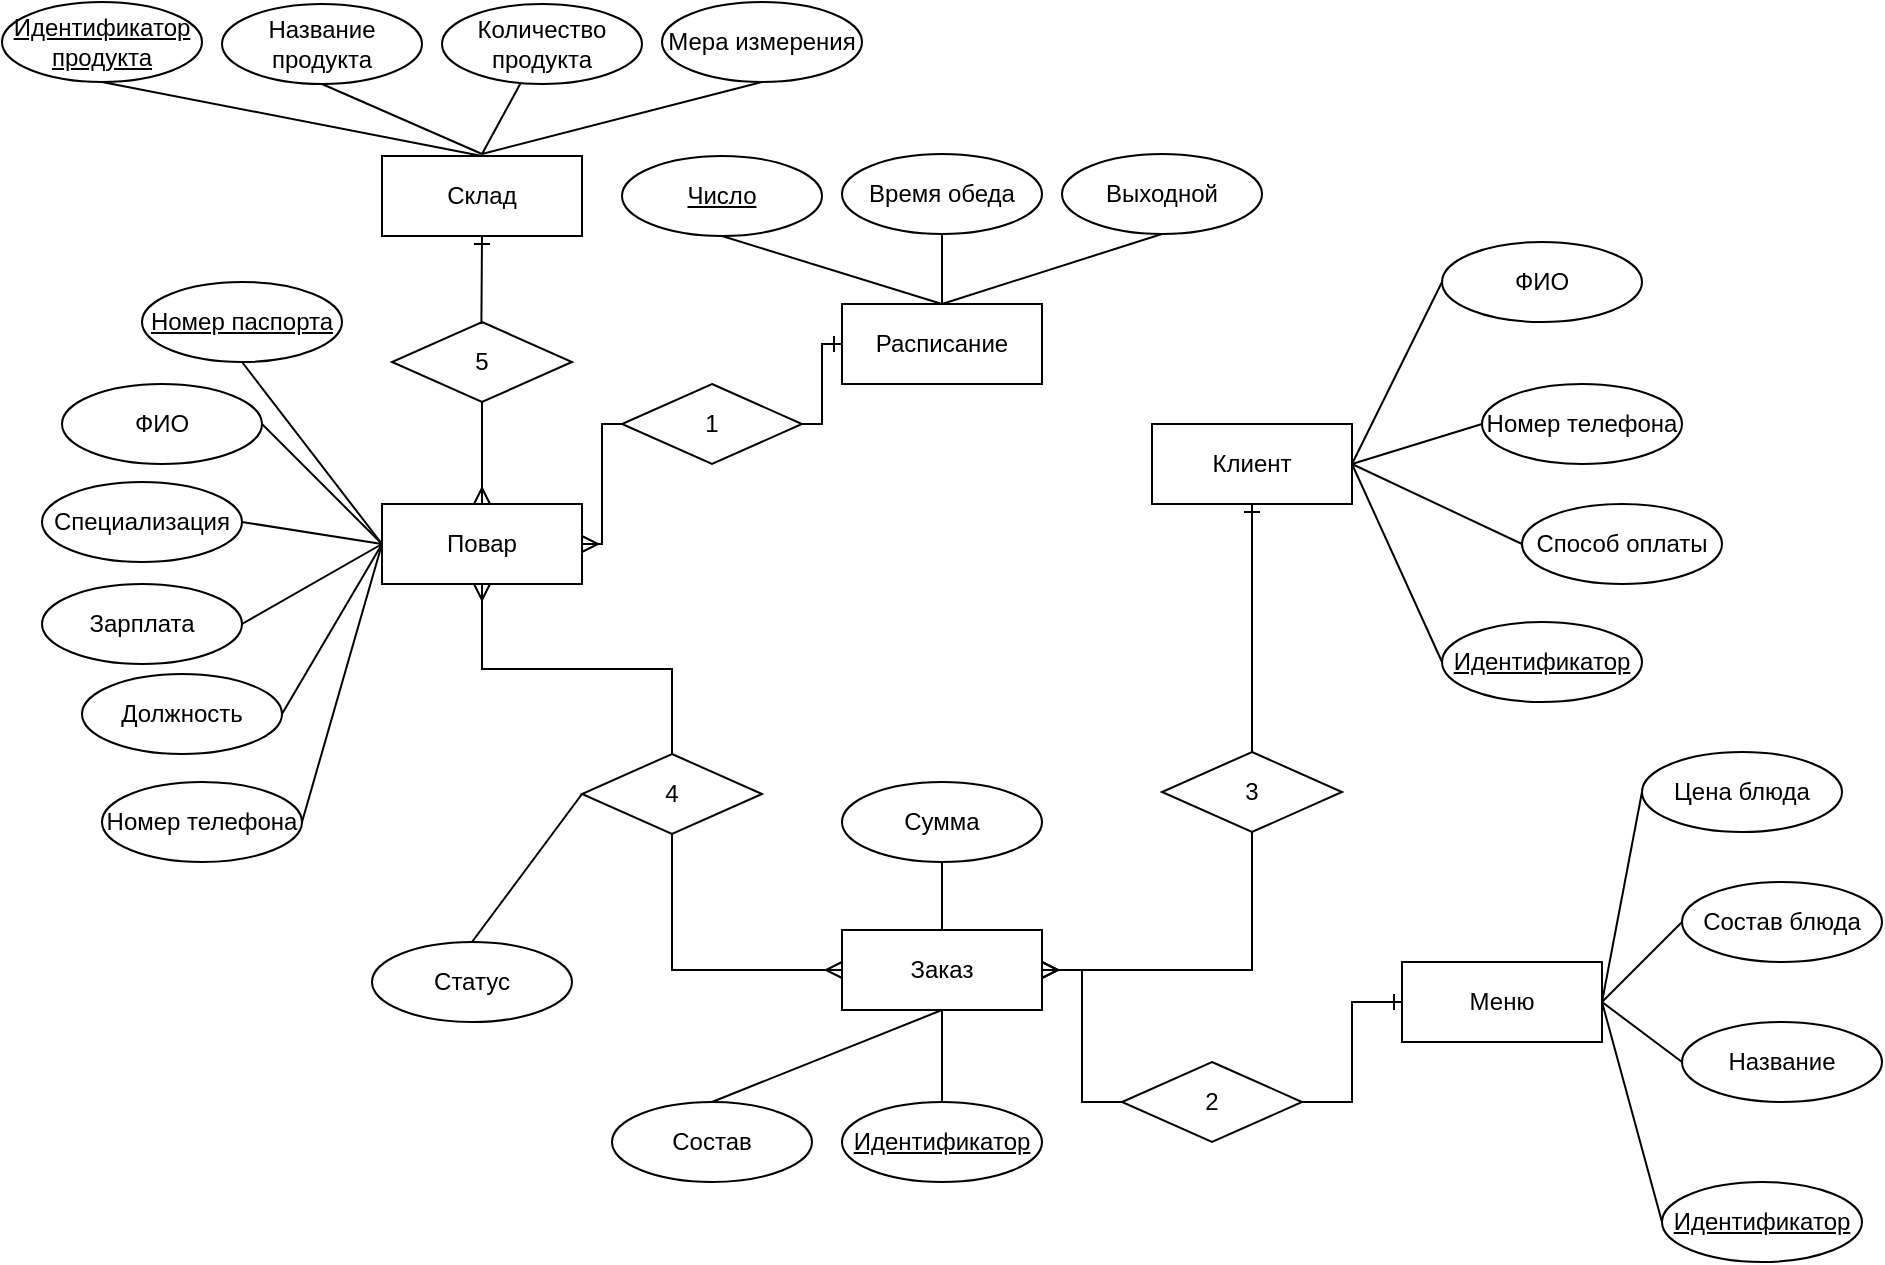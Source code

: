 <mxfile version="22.0.3" type="device">
  <diagram name="Страница — 1" id="t3h-YuILRJJiikTTFnA5">
    <mxGraphModel dx="1050" dy="629" grid="1" gridSize="10" guides="1" tooltips="1" connect="1" arrows="1" fold="1" page="1" pageScale="1" pageWidth="1169" pageHeight="1654" math="0" shadow="0">
      <root>
        <mxCell id="0" />
        <mxCell id="1" parent="0" />
        <mxCell id="0L2LNqEKUpeHbzScbuu1-1" value="Повар" style="whiteSpace=wrap;html=1;align=center;" parent="1" vertex="1">
          <mxGeometry x="250" y="451" width="100" height="40" as="geometry" />
        </mxCell>
        <mxCell id="0L2LNqEKUpeHbzScbuu1-2" value="Расписание" style="whiteSpace=wrap;html=1;align=center;" parent="1" vertex="1">
          <mxGeometry x="480" y="351" width="100" height="40" as="geometry" />
        </mxCell>
        <mxCell id="0L2LNqEKUpeHbzScbuu1-3" value="Меню" style="whiteSpace=wrap;html=1;align=center;" parent="1" vertex="1">
          <mxGeometry x="760" y="680" width="100" height="40" as="geometry" />
        </mxCell>
        <mxCell id="0L2LNqEKUpeHbzScbuu1-4" value="Клиент" style="whiteSpace=wrap;html=1;align=center;" parent="1" vertex="1">
          <mxGeometry x="635" y="411" width="100" height="40" as="geometry" />
        </mxCell>
        <mxCell id="0L2LNqEKUpeHbzScbuu1-5" value="Заказ" style="whiteSpace=wrap;html=1;align=center;" parent="1" vertex="1">
          <mxGeometry x="480" y="664" width="100" height="40" as="geometry" />
        </mxCell>
        <mxCell id="0L2LNqEKUpeHbzScbuu1-6" value="Склад" style="whiteSpace=wrap;html=1;align=center;" parent="1" vertex="1">
          <mxGeometry x="250" y="277" width="100" height="40" as="geometry" />
        </mxCell>
        <mxCell id="0L2LNqEKUpeHbzScbuu1-9" value="ФИО" style="ellipse;whiteSpace=wrap;html=1;align=center;" parent="1" vertex="1">
          <mxGeometry x="90" y="391" width="100" height="40" as="geometry" />
        </mxCell>
        <mxCell id="0L2LNqEKUpeHbzScbuu1-10" value="Специализация" style="ellipse;whiteSpace=wrap;html=1;align=center;" parent="1" vertex="1">
          <mxGeometry x="80" y="440" width="100" height="40" as="geometry" />
        </mxCell>
        <mxCell id="0L2LNqEKUpeHbzScbuu1-11" value="Зарплата" style="ellipse;whiteSpace=wrap;html=1;align=center;" parent="1" vertex="1">
          <mxGeometry x="80" y="491" width="100" height="40" as="geometry" />
        </mxCell>
        <mxCell id="0L2LNqEKUpeHbzScbuu1-12" value="" style="endArrow=none;html=1;rounded=0;exitX=1;exitY=0.5;exitDx=0;exitDy=0;entryX=0;entryY=0.5;entryDx=0;entryDy=0;" parent="1" source="0L2LNqEKUpeHbzScbuu1-9" target="0L2LNqEKUpeHbzScbuu1-1" edge="1">
          <mxGeometry width="50" height="50" relative="1" as="geometry">
            <mxPoint x="300" y="531" as="sourcePoint" />
            <mxPoint x="350" y="481" as="targetPoint" />
          </mxGeometry>
        </mxCell>
        <mxCell id="0L2LNqEKUpeHbzScbuu1-13" value="Должность" style="ellipse;whiteSpace=wrap;html=1;align=center;" parent="1" vertex="1">
          <mxGeometry x="100" y="536" width="100" height="40" as="geometry" />
        </mxCell>
        <mxCell id="0L2LNqEKUpeHbzScbuu1-14" value="Номер телефона" style="ellipse;whiteSpace=wrap;html=1;align=center;" parent="1" vertex="1">
          <mxGeometry x="110" y="590" width="100" height="40" as="geometry" />
        </mxCell>
        <mxCell id="0L2LNqEKUpeHbzScbuu1-15" value="" style="endArrow=none;html=1;rounded=0;exitX=1;exitY=0.5;exitDx=0;exitDy=0;entryX=0;entryY=0.5;entryDx=0;entryDy=0;" parent="1" source="0L2LNqEKUpeHbzScbuu1-10" target="0L2LNqEKUpeHbzScbuu1-1" edge="1">
          <mxGeometry width="50" height="50" relative="1" as="geometry">
            <mxPoint x="410" y="491" as="sourcePoint" />
            <mxPoint x="460" y="441" as="targetPoint" />
          </mxGeometry>
        </mxCell>
        <mxCell id="0L2LNqEKUpeHbzScbuu1-16" value="" style="endArrow=none;html=1;rounded=0;exitX=1;exitY=0.5;exitDx=0;exitDy=0;entryX=0;entryY=0.5;entryDx=0;entryDy=0;" parent="1" source="0L2LNqEKUpeHbzScbuu1-11" target="0L2LNqEKUpeHbzScbuu1-1" edge="1">
          <mxGeometry width="50" height="50" relative="1" as="geometry">
            <mxPoint x="330" y="571" as="sourcePoint" />
            <mxPoint x="380" y="521" as="targetPoint" />
          </mxGeometry>
        </mxCell>
        <mxCell id="0L2LNqEKUpeHbzScbuu1-17" value="" style="endArrow=none;html=1;rounded=0;exitX=1;exitY=0.5;exitDx=0;exitDy=0;entryX=0;entryY=0.5;entryDx=0;entryDy=0;" parent="1" source="0L2LNqEKUpeHbzScbuu1-13" target="0L2LNqEKUpeHbzScbuu1-1" edge="1">
          <mxGeometry width="50" height="50" relative="1" as="geometry">
            <mxPoint x="260" y="541" as="sourcePoint" />
            <mxPoint x="310" y="491" as="targetPoint" />
          </mxGeometry>
        </mxCell>
        <mxCell id="0L2LNqEKUpeHbzScbuu1-18" value="" style="endArrow=none;html=1;rounded=0;exitX=1;exitY=0.5;exitDx=0;exitDy=0;entryX=0;entryY=0.5;entryDx=0;entryDy=0;" parent="1" source="0L2LNqEKUpeHbzScbuu1-14" target="0L2LNqEKUpeHbzScbuu1-1" edge="1">
          <mxGeometry width="50" height="50" relative="1" as="geometry">
            <mxPoint x="290" y="541" as="sourcePoint" />
            <mxPoint x="340" y="491" as="targetPoint" />
          </mxGeometry>
        </mxCell>
        <mxCell id="0L2LNqEKUpeHbzScbuu1-19" value="ФИО" style="ellipse;whiteSpace=wrap;html=1;align=center;" parent="1" vertex="1">
          <mxGeometry x="780" y="320" width="100" height="40" as="geometry" />
        </mxCell>
        <mxCell id="0L2LNqEKUpeHbzScbuu1-20" value="Номер телефона" style="ellipse;whiteSpace=wrap;html=1;align=center;" parent="1" vertex="1">
          <mxGeometry x="800" y="391" width="100" height="40" as="geometry" />
        </mxCell>
        <mxCell id="0L2LNqEKUpeHbzScbuu1-21" value="Способ оплаты" style="ellipse;whiteSpace=wrap;html=1;align=center;" parent="1" vertex="1">
          <mxGeometry x="820" y="451" width="100" height="40" as="geometry" />
        </mxCell>
        <mxCell id="0L2LNqEKUpeHbzScbuu1-23" value="Статус" style="ellipse;whiteSpace=wrap;html=1;align=center;" parent="1" vertex="1">
          <mxGeometry x="245" y="670" width="100" height="40" as="geometry" />
        </mxCell>
        <mxCell id="0L2LNqEKUpeHbzScbuu1-27" value="" style="endArrow=none;html=1;rounded=0;entryX=0;entryY=0.5;entryDx=0;entryDy=0;exitX=1;exitY=0.5;exitDx=0;exitDy=0;" parent="1" source="0L2LNqEKUpeHbzScbuu1-4" target="0L2LNqEKUpeHbzScbuu1-19" edge="1">
          <mxGeometry width="50" height="50" relative="1" as="geometry">
            <mxPoint x="700" y="397" as="sourcePoint" />
            <mxPoint x="750" y="347" as="targetPoint" />
          </mxGeometry>
        </mxCell>
        <mxCell id="0L2LNqEKUpeHbzScbuu1-28" value="" style="endArrow=none;html=1;rounded=0;entryX=0;entryY=0.5;entryDx=0;entryDy=0;exitX=1;exitY=0.5;exitDx=0;exitDy=0;" parent="1" source="0L2LNqEKUpeHbzScbuu1-4" target="0L2LNqEKUpeHbzScbuu1-20" edge="1">
          <mxGeometry width="50" height="50" relative="1" as="geometry">
            <mxPoint x="760" y="587" as="sourcePoint" />
            <mxPoint x="810" y="537" as="targetPoint" />
          </mxGeometry>
        </mxCell>
        <mxCell id="0L2LNqEKUpeHbzScbuu1-29" value="" style="endArrow=none;html=1;rounded=0;entryX=0;entryY=0.5;entryDx=0;entryDy=0;exitX=1;exitY=0.5;exitDx=0;exitDy=0;" parent="1" source="0L2LNqEKUpeHbzScbuu1-4" target="0L2LNqEKUpeHbzScbuu1-21" edge="1">
          <mxGeometry width="50" height="50" relative="1" as="geometry">
            <mxPoint x="640" y="627" as="sourcePoint" />
            <mxPoint x="690" y="577" as="targetPoint" />
          </mxGeometry>
        </mxCell>
        <mxCell id="0L2LNqEKUpeHbzScbuu1-31" value="1" style="shape=rhombus;perimeter=rhombusPerimeter;whiteSpace=wrap;html=1;align=center;" parent="1" vertex="1">
          <mxGeometry x="370" y="391" width="90" height="40" as="geometry" />
        </mxCell>
        <mxCell id="0L2LNqEKUpeHbzScbuu1-39" value="3" style="shape=rhombus;perimeter=rhombusPerimeter;whiteSpace=wrap;html=1;align=center;" parent="1" vertex="1">
          <mxGeometry x="640" y="575" width="90" height="40" as="geometry" />
        </mxCell>
        <mxCell id="0L2LNqEKUpeHbzScbuu1-40" value="4" style="shape=rhombus;perimeter=rhombusPerimeter;whiteSpace=wrap;html=1;align=center;" parent="1" vertex="1">
          <mxGeometry x="350" y="576" width="90" height="40" as="geometry" />
        </mxCell>
        <mxCell id="d1ey22mJv0_nmuH7FblI-1" value="2" style="shape=rhombus;perimeter=rhombusPerimeter;whiteSpace=wrap;html=1;align=center;" parent="1" vertex="1">
          <mxGeometry x="620" y="730" width="90" height="40" as="geometry" />
        </mxCell>
        <mxCell id="d1ey22mJv0_nmuH7FblI-2" value="5" style="shape=rhombus;perimeter=rhombusPerimeter;whiteSpace=wrap;html=1;align=center;" parent="1" vertex="1">
          <mxGeometry x="255" y="360" width="90" height="40" as="geometry" />
        </mxCell>
        <mxCell id="d1ey22mJv0_nmuH7FblI-3" value="" style="endArrow=none;html=1;rounded=0;entryX=0;entryY=0.5;entryDx=0;entryDy=0;exitX=0.5;exitY=0;exitDx=0;exitDy=0;" parent="1" source="0L2LNqEKUpeHbzScbuu1-23" target="0L2LNqEKUpeHbzScbuu1-40" edge="1">
          <mxGeometry width="50" height="50" relative="1" as="geometry">
            <mxPoint x="520" y="954" as="sourcePoint" />
            <mxPoint x="570" y="904" as="targetPoint" />
          </mxGeometry>
        </mxCell>
        <mxCell id="d1ey22mJv0_nmuH7FblI-4" value="" style="endArrow=none;html=1;rounded=0;entryX=0.5;entryY=1;entryDx=0;entryDy=0;exitX=0.5;exitY=0;exitDx=0;exitDy=0;" parent="1" source="FgNhBC254QzJvuF2xwNE-7" target="0L2LNqEKUpeHbzScbuu1-5" edge="1">
          <mxGeometry width="50" height="50" relative="1" as="geometry">
            <mxPoint x="530" y="750" as="sourcePoint" />
            <mxPoint x="570" y="604" as="targetPoint" />
          </mxGeometry>
        </mxCell>
        <mxCell id="d1ey22mJv0_nmuH7FblI-5" value="" style="endArrow=none;html=1;rounded=0;exitX=0;exitY=0.5;exitDx=0;exitDy=0;entryX=1;entryY=0.5;entryDx=0;entryDy=0;endFill=0;startArrow=ERone;startFill=0;edgeStyle=orthogonalEdgeStyle;" parent="1" source="0L2LNqEKUpeHbzScbuu1-3" target="d1ey22mJv0_nmuH7FblI-1" edge="1">
          <mxGeometry width="50" height="50" relative="1" as="geometry">
            <mxPoint x="789" y="946" as="sourcePoint" />
            <mxPoint x="839" y="896" as="targetPoint" />
          </mxGeometry>
        </mxCell>
        <mxCell id="d1ey22mJv0_nmuH7FblI-15" value="" style="edgeStyle=orthogonalEdgeStyle;fontSize=12;html=1;endArrow=ERone;endFill=1;rounded=0;entryX=0;entryY=0.5;entryDx=0;entryDy=0;exitX=1;exitY=0.5;exitDx=0;exitDy=0;" parent="1" source="0L2LNqEKUpeHbzScbuu1-31" target="0L2LNqEKUpeHbzScbuu1-2" edge="1">
          <mxGeometry width="100" height="100" relative="1" as="geometry">
            <mxPoint x="629" y="417" as="sourcePoint" />
            <mxPoint x="590" y="381" as="targetPoint" />
          </mxGeometry>
        </mxCell>
        <mxCell id="d1ey22mJv0_nmuH7FblI-16" value="" style="fontSize=12;html=1;endArrow=ERmany;rounded=0;entryX=1;entryY=0.5;entryDx=0;entryDy=0;exitX=0;exitY=0.5;exitDx=0;exitDy=0;edgeStyle=orthogonalEdgeStyle;" parent="1" source="0L2LNqEKUpeHbzScbuu1-31" target="0L2LNqEKUpeHbzScbuu1-1" edge="1">
          <mxGeometry width="100" height="100" relative="1" as="geometry">
            <mxPoint x="719" y="417" as="sourcePoint" />
            <mxPoint x="780" y="477" as="targetPoint" />
          </mxGeometry>
        </mxCell>
        <mxCell id="d1ey22mJv0_nmuH7FblI-17" value="" style="endArrow=none;html=1;rounded=0;entryX=0.5;entryY=0;entryDx=0;entryDy=0;endFill=0;startArrow=ERone;startFill=0;exitX=0.5;exitY=1;exitDx=0;exitDy=0;" parent="1" source="0L2LNqEKUpeHbzScbuu1-6" edge="1">
          <mxGeometry width="50" height="50" relative="1" as="geometry">
            <mxPoint x="300" y="320" as="sourcePoint" />
            <mxPoint x="299.7" y="361" as="targetPoint" />
          </mxGeometry>
        </mxCell>
        <mxCell id="d1ey22mJv0_nmuH7FblI-19" style="edgeStyle=orthogonalEdgeStyle;rounded=0;orthogonalLoop=1;jettySize=auto;html=1;exitX=0.5;exitY=1;exitDx=0;exitDy=0;endArrow=ERmany;endFill=0;entryX=0.5;entryY=0;entryDx=0;entryDy=0;" parent="1" source="d1ey22mJv0_nmuH7FblI-2" target="0L2LNqEKUpeHbzScbuu1-1" edge="1">
          <mxGeometry relative="1" as="geometry">
            <mxPoint x="830" y="407" as="sourcePoint" />
            <mxPoint x="300" y="450" as="targetPoint" />
          </mxGeometry>
        </mxCell>
        <mxCell id="d1ey22mJv0_nmuH7FblI-21" value="" style="edgeStyle=orthogonalEdgeStyle;fontSize=12;html=1;endArrow=ERone;endFill=1;rounded=0;entryX=0.5;entryY=1;entryDx=0;entryDy=0;exitX=0.5;exitY=0;exitDx=0;exitDy=0;" parent="1" source="0L2LNqEKUpeHbzScbuu1-39" target="0L2LNqEKUpeHbzScbuu1-4" edge="1">
          <mxGeometry width="100" height="100" relative="1" as="geometry">
            <mxPoint x="590" y="550" as="sourcePoint" />
            <mxPoint x="690" y="450" as="targetPoint" />
          </mxGeometry>
        </mxCell>
        <mxCell id="d1ey22mJv0_nmuH7FblI-22" value="" style="edgeStyle=orthogonalEdgeStyle;fontSize=12;html=1;endArrow=ERmany;rounded=0;entryX=1;entryY=0.5;entryDx=0;entryDy=0;exitX=0.5;exitY=1;exitDx=0;exitDy=0;" parent="1" source="0L2LNqEKUpeHbzScbuu1-39" target="0L2LNqEKUpeHbzScbuu1-5" edge="1">
          <mxGeometry width="100" height="100" relative="1" as="geometry">
            <mxPoint x="660" y="684" as="sourcePoint" />
            <mxPoint x="670" y="600" as="targetPoint" />
          </mxGeometry>
        </mxCell>
        <mxCell id="d1ey22mJv0_nmuH7FblI-23" value="" style="edgeStyle=orthogonalEdgeStyle;fontSize=12;html=1;endArrow=ERmany;rounded=0;entryX=0;entryY=0.5;entryDx=0;entryDy=0;exitX=0.5;exitY=1;exitDx=0;exitDy=0;" parent="1" source="0L2LNqEKUpeHbzScbuu1-40" target="0L2LNqEKUpeHbzScbuu1-5" edge="1">
          <mxGeometry width="100" height="100" relative="1" as="geometry">
            <mxPoint x="410" y="649.5" as="sourcePoint" />
            <mxPoint x="305" y="718.5" as="targetPoint" />
          </mxGeometry>
        </mxCell>
        <mxCell id="d1ey22mJv0_nmuH7FblI-24" value="" style="edgeStyle=orthogonalEdgeStyle;fontSize=12;html=1;endArrow=ERmany;rounded=0;entryX=0.5;entryY=1;entryDx=0;entryDy=0;exitX=0.5;exitY=0;exitDx=0;exitDy=0;" parent="1" source="0L2LNqEKUpeHbzScbuu1-40" target="0L2LNqEKUpeHbzScbuu1-1" edge="1">
          <mxGeometry width="100" height="100" relative="1" as="geometry">
            <mxPoint x="510" y="550" as="sourcePoint" />
            <mxPoint x="600" y="704" as="targetPoint" />
          </mxGeometry>
        </mxCell>
        <mxCell id="d1ey22mJv0_nmuH7FblI-30" value="Состав" style="ellipse;whiteSpace=wrap;html=1;align=center;" parent="1" vertex="1">
          <mxGeometry x="365" y="750" width="100" height="40" as="geometry" />
        </mxCell>
        <mxCell id="d1ey22mJv0_nmuH7FblI-32" value="" style="endArrow=none;html=1;rounded=0;entryX=0.5;entryY=1;entryDx=0;entryDy=0;exitX=0.5;exitY=0;exitDx=0;exitDy=0;" parent="1" source="d1ey22mJv0_nmuH7FblI-30" target="0L2LNqEKUpeHbzScbuu1-5" edge="1">
          <mxGeometry width="50" height="50" relative="1" as="geometry">
            <mxPoint x="550" y="900" as="sourcePoint" />
            <mxPoint x="600" y="850" as="targetPoint" />
          </mxGeometry>
        </mxCell>
        <mxCell id="d1ey22mJv0_nmuH7FblI-37" value="" style="endArrow=none;html=1;rounded=0;entryX=0.5;entryY=0;entryDx=0;entryDy=0;exitX=0.5;exitY=1;exitDx=0;exitDy=0;" parent="1" source="wqTaCAEfBdBq5qgtTcIU-1" target="0L2LNqEKUpeHbzScbuu1-2" edge="1">
          <mxGeometry width="50" height="50" relative="1" as="geometry">
            <mxPoint x="430" y="320" as="sourcePoint" />
            <mxPoint x="530" y="370" as="targetPoint" />
          </mxGeometry>
        </mxCell>
        <mxCell id="d1ey22mJv0_nmuH7FblI-38" value="Время обеда" style="ellipse;whiteSpace=wrap;html=1;align=center;" parent="1" vertex="1">
          <mxGeometry x="480" y="276" width="100" height="40" as="geometry" />
        </mxCell>
        <mxCell id="d1ey22mJv0_nmuH7FblI-39" value="" style="endArrow=none;html=1;rounded=0;entryX=0.5;entryY=0;entryDx=0;entryDy=0;" parent="1" source="d1ey22mJv0_nmuH7FblI-38" target="0L2LNqEKUpeHbzScbuu1-2" edge="1">
          <mxGeometry width="50" height="50" relative="1" as="geometry">
            <mxPoint x="480" y="420" as="sourcePoint" />
            <mxPoint x="530" y="370" as="targetPoint" />
          </mxGeometry>
        </mxCell>
        <mxCell id="d1ey22mJv0_nmuH7FblI-40" value="Выходной" style="ellipse;whiteSpace=wrap;html=1;align=center;" parent="1" vertex="1">
          <mxGeometry x="590" y="276" width="100" height="40" as="geometry" />
        </mxCell>
        <mxCell id="d1ey22mJv0_nmuH7FblI-41" value="" style="endArrow=none;html=1;rounded=0;entryX=0.5;entryY=1;entryDx=0;entryDy=0;exitX=0.5;exitY=0;exitDx=0;exitDy=0;" parent="1" source="0L2LNqEKUpeHbzScbuu1-2" target="d1ey22mJv0_nmuH7FblI-40" edge="1">
          <mxGeometry width="50" height="50" relative="1" as="geometry">
            <mxPoint x="480" y="420" as="sourcePoint" />
            <mxPoint x="530" y="370" as="targetPoint" />
          </mxGeometry>
        </mxCell>
        <mxCell id="d1ey22mJv0_nmuH7FblI-42" value="Название продукта" style="ellipse;whiteSpace=wrap;html=1;align=center;" parent="1" vertex="1">
          <mxGeometry x="170" y="201" width="100" height="40" as="geometry" />
        </mxCell>
        <mxCell id="d1ey22mJv0_nmuH7FblI-43" value="" style="endArrow=none;html=1;rounded=0;entryX=0.5;entryY=0;entryDx=0;entryDy=0;exitX=0.5;exitY=1;exitDx=0;exitDy=0;" parent="1" source="d1ey22mJv0_nmuH7FblI-42" edge="1">
          <mxGeometry width="50" height="50" relative="1" as="geometry">
            <mxPoint x="250" y="345" as="sourcePoint" />
            <mxPoint x="300" y="276" as="targetPoint" />
          </mxGeometry>
        </mxCell>
        <mxCell id="d1ey22mJv0_nmuH7FblI-44" value="Количество продукта" style="ellipse;whiteSpace=wrap;html=1;align=center;" parent="1" vertex="1">
          <mxGeometry x="280" y="201" width="100" height="40" as="geometry" />
        </mxCell>
        <mxCell id="d1ey22mJv0_nmuH7FblI-45" value="" style="endArrow=none;html=1;rounded=0;entryX=0.5;entryY=0;entryDx=0;entryDy=0;" parent="1" source="d1ey22mJv0_nmuH7FblI-44" edge="1">
          <mxGeometry width="50" height="50" relative="1" as="geometry">
            <mxPoint x="250" y="345" as="sourcePoint" />
            <mxPoint x="300" y="276" as="targetPoint" />
          </mxGeometry>
        </mxCell>
        <mxCell id="d1ey22mJv0_nmuH7FblI-46" value="Мера измерения" style="ellipse;whiteSpace=wrap;html=1;align=center;" parent="1" vertex="1">
          <mxGeometry x="390" y="200" width="100" height="40" as="geometry" />
        </mxCell>
        <mxCell id="d1ey22mJv0_nmuH7FblI-47" value="" style="endArrow=none;html=1;rounded=0;entryX=0.5;entryY=1;entryDx=0;entryDy=0;exitX=0.5;exitY=0;exitDx=0;exitDy=0;" parent="1" target="d1ey22mJv0_nmuH7FblI-46" edge="1">
          <mxGeometry width="50" height="50" relative="1" as="geometry">
            <mxPoint x="300" y="276" as="sourcePoint" />
            <mxPoint x="300" y="295" as="targetPoint" />
          </mxGeometry>
        </mxCell>
        <mxCell id="d1ey22mJv0_nmuH7FblI-49" value="" style="endArrow=none;html=1;rounded=0;entryX=1;entryY=0.5;entryDx=0;entryDy=0;exitX=0;exitY=0.5;exitDx=0;exitDy=0;" parent="1" source="FgNhBC254QzJvuF2xwNE-2" edge="1" target="0L2LNqEKUpeHbzScbuu1-3">
          <mxGeometry width="50" height="50" relative="1" as="geometry">
            <mxPoint x="775" y="670" as="sourcePoint" />
            <mxPoint x="939" y="705" as="targetPoint" />
          </mxGeometry>
        </mxCell>
        <mxCell id="d1ey22mJv0_nmuH7FblI-50" value="Цена блюда" style="ellipse;whiteSpace=wrap;html=1;align=center;" parent="1" vertex="1">
          <mxGeometry x="880" y="575" width="100" height="40" as="geometry" />
        </mxCell>
        <mxCell id="d1ey22mJv0_nmuH7FblI-51" value="" style="endArrow=none;html=1;rounded=0;entryX=1;entryY=0.5;entryDx=0;entryDy=0;exitX=0;exitY=0.5;exitDx=0;exitDy=0;" parent="1" source="d1ey22mJv0_nmuH7FblI-50" edge="1" target="0L2LNqEKUpeHbzScbuu1-3">
          <mxGeometry width="50" height="50" relative="1" as="geometry">
            <mxPoint x="889" y="774" as="sourcePoint" />
            <mxPoint x="939" y="705" as="targetPoint" />
          </mxGeometry>
        </mxCell>
        <mxCell id="d1ey22mJv0_nmuH7FblI-59" value="Состав блюда" style="ellipse;whiteSpace=wrap;html=1;align=center;" parent="1" vertex="1">
          <mxGeometry x="900" y="640" width="100" height="40" as="geometry" />
        </mxCell>
        <mxCell id="d1ey22mJv0_nmuH7FblI-60" value="" style="endArrow=none;html=1;rounded=0;exitX=1;exitY=0.5;exitDx=0;exitDy=0;entryX=0;entryY=0.5;entryDx=0;entryDy=0;" parent="1" source="0L2LNqEKUpeHbzScbuu1-3" target="d1ey22mJv0_nmuH7FblI-59" edge="1">
          <mxGeometry relative="1" as="geometry">
            <mxPoint x="859" y="640" as="sourcePoint" />
            <mxPoint x="1000" y="670" as="targetPoint" />
          </mxGeometry>
        </mxCell>
        <mxCell id="FgNhBC254QzJvuF2xwNE-2" value="Название" style="ellipse;whiteSpace=wrap;html=1;align=center;" parent="1" vertex="1">
          <mxGeometry x="900" y="710" width="100" height="40" as="geometry" />
        </mxCell>
        <mxCell id="FgNhBC254QzJvuF2xwNE-3" value="Идентификатор" style="ellipse;whiteSpace=wrap;html=1;align=center;fontStyle=4;" parent="1" vertex="1">
          <mxGeometry x="890" y="790" width="100" height="40" as="geometry" />
        </mxCell>
        <mxCell id="FgNhBC254QzJvuF2xwNE-4" value="" style="endArrow=none;html=1;rounded=0;entryX=0;entryY=0.5;entryDx=0;entryDy=0;exitX=1;exitY=0.5;exitDx=0;exitDy=0;" parent="1" source="0L2LNqEKUpeHbzScbuu1-3" target="FgNhBC254QzJvuF2xwNE-3" edge="1">
          <mxGeometry width="50" height="50" relative="1" as="geometry">
            <mxPoint x="939" y="710" as="sourcePoint" />
            <mxPoint x="859" y="580" as="targetPoint" />
          </mxGeometry>
        </mxCell>
        <mxCell id="FgNhBC254QzJvuF2xwNE-5" value="Идентификатор" style="ellipse;whiteSpace=wrap;html=1;align=center;fontStyle=4;" parent="1" vertex="1">
          <mxGeometry x="780" y="510" width="100" height="40" as="geometry" />
        </mxCell>
        <mxCell id="FgNhBC254QzJvuF2xwNE-6" value="" style="endArrow=none;html=1;rounded=0;entryX=0;entryY=0.5;entryDx=0;entryDy=0;exitX=1;exitY=0.5;exitDx=0;exitDy=0;" parent="1" source="0L2LNqEKUpeHbzScbuu1-4" target="FgNhBC254QzJvuF2xwNE-5" edge="1">
          <mxGeometry width="50" height="50" relative="1" as="geometry">
            <mxPoint x="880" y="500" as="sourcePoint" />
            <mxPoint x="930" y="450" as="targetPoint" />
          </mxGeometry>
        </mxCell>
        <mxCell id="FgNhBC254QzJvuF2xwNE-7" value="Идентификатор" style="ellipse;whiteSpace=wrap;html=1;align=center;fontStyle=4;" parent="1" vertex="1">
          <mxGeometry x="480" y="750" width="100" height="40" as="geometry" />
        </mxCell>
        <mxCell id="FgNhBC254QzJvuF2xwNE-8" value="Сумма" style="ellipse;whiteSpace=wrap;html=1;align=center;" parent="1" vertex="1">
          <mxGeometry x="480" y="590" width="100" height="40" as="geometry" />
        </mxCell>
        <mxCell id="FgNhBC254QzJvuF2xwNE-9" value="" style="endArrow=none;html=1;rounded=0;entryX=0.5;entryY=1;entryDx=0;entryDy=0;exitX=0.5;exitY=0;exitDx=0;exitDy=0;" parent="1" source="0L2LNqEKUpeHbzScbuu1-5" target="FgNhBC254QzJvuF2xwNE-8" edge="1">
          <mxGeometry width="50" height="50" relative="1" as="geometry">
            <mxPoint x="500" y="680" as="sourcePoint" />
            <mxPoint x="550" y="630" as="targetPoint" />
          </mxGeometry>
        </mxCell>
        <mxCell id="wqTaCAEfBdBq5qgtTcIU-1" value="Число" style="ellipse;whiteSpace=wrap;html=1;align=center;fontStyle=4;" parent="1" vertex="1">
          <mxGeometry x="370" y="277" width="100" height="40" as="geometry" />
        </mxCell>
        <mxCell id="wqTaCAEfBdBq5qgtTcIU-2" value="Идентификатор продукта" style="ellipse;whiteSpace=wrap;html=1;align=center;fontStyle=4;" parent="1" vertex="1">
          <mxGeometry x="60" y="200" width="100" height="40" as="geometry" />
        </mxCell>
        <mxCell id="wqTaCAEfBdBq5qgtTcIU-3" value="" style="endArrow=none;html=1;rounded=0;entryX=0.5;entryY=1;entryDx=0;entryDy=0;exitX=0.5;exitY=0;exitDx=0;exitDy=0;" parent="1" source="0L2LNqEKUpeHbzScbuu1-6" target="wqTaCAEfBdBq5qgtTcIU-2" edge="1">
          <mxGeometry width="50" height="50" relative="1" as="geometry">
            <mxPoint x="280" y="280" as="sourcePoint" />
            <mxPoint x="330" y="230" as="targetPoint" />
          </mxGeometry>
        </mxCell>
        <mxCell id="wqTaCAEfBdBq5qgtTcIU-4" value="Номер паспорта" style="ellipse;whiteSpace=wrap;html=1;align=center;fontStyle=4;" parent="1" vertex="1">
          <mxGeometry x="130" y="340" width="100" height="40" as="geometry" />
        </mxCell>
        <mxCell id="wqTaCAEfBdBq5qgtTcIU-5" value="" style="endArrow=none;html=1;rounded=0;entryX=0.5;entryY=1;entryDx=0;entryDy=0;exitX=0;exitY=0.5;exitDx=0;exitDy=0;" parent="1" source="0L2LNqEKUpeHbzScbuu1-1" target="wqTaCAEfBdBq5qgtTcIU-4" edge="1">
          <mxGeometry width="50" height="50" relative="1" as="geometry">
            <mxPoint x="250" y="470" as="sourcePoint" />
            <mxPoint x="320" y="660" as="targetPoint" />
          </mxGeometry>
        </mxCell>
        <mxCell id="0XgdN2noTssXbj78WW6F-4" value="" style="edgeStyle=orthogonalEdgeStyle;fontSize=12;html=1;endArrow=ERmany;rounded=0;entryX=1;entryY=0.5;entryDx=0;entryDy=0;exitX=0;exitY=0.5;exitDx=0;exitDy=0;" edge="1" parent="1" source="d1ey22mJv0_nmuH7FblI-1" target="0L2LNqEKUpeHbzScbuu1-5">
          <mxGeometry width="100" height="100" relative="1" as="geometry">
            <mxPoint x="570" y="560" as="sourcePoint" />
            <mxPoint x="670" y="460" as="targetPoint" />
          </mxGeometry>
        </mxCell>
      </root>
    </mxGraphModel>
  </diagram>
</mxfile>
